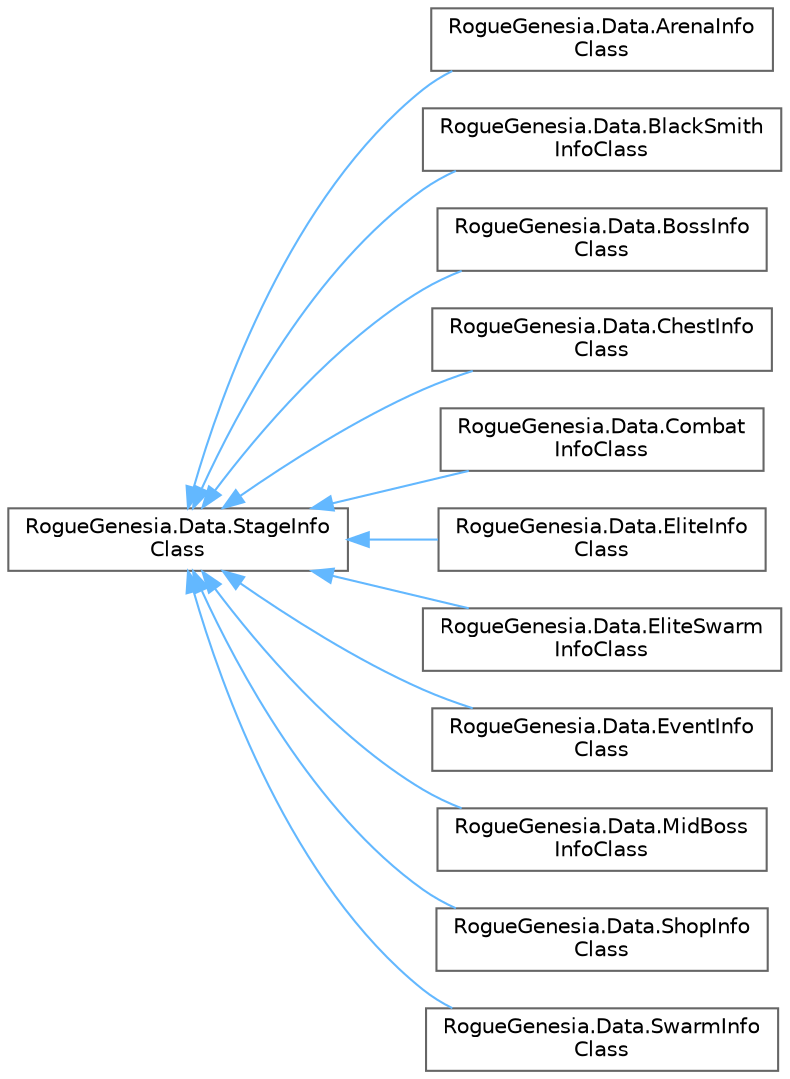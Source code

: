 digraph "Graphical Class Hierarchy"
{
 // LATEX_PDF_SIZE
  bgcolor="transparent";
  edge [fontname=Helvetica,fontsize=10,labelfontname=Helvetica,labelfontsize=10];
  node [fontname=Helvetica,fontsize=10,shape=box,height=0.2,width=0.4];
  rankdir="LR";
  Node0 [label="RogueGenesia.Data.StageInfo\lClass",height=0.2,width=0.4,color="grey40", fillcolor="white", style="filled",URL="$class_rogue_genesia_1_1_data_1_1_stage_info_class.html",tooltip=" "];
  Node0 -> Node1 [dir="back",color="steelblue1",style="solid"];
  Node1 [label="RogueGenesia.Data.ArenaInfo\lClass",height=0.2,width=0.4,color="grey40", fillcolor="white", style="filled",URL="$class_rogue_genesia_1_1_data_1_1_arena_info_class.html",tooltip=" "];
  Node0 -> Node2 [dir="back",color="steelblue1",style="solid"];
  Node2 [label="RogueGenesia.Data.BlackSmith\lInfoClass",height=0.2,width=0.4,color="grey40", fillcolor="white", style="filled",URL="$class_rogue_genesia_1_1_data_1_1_black_smith_info_class.html",tooltip=" "];
  Node0 -> Node3 [dir="back",color="steelblue1",style="solid"];
  Node3 [label="RogueGenesia.Data.BossInfo\lClass",height=0.2,width=0.4,color="grey40", fillcolor="white", style="filled",URL="$class_rogue_genesia_1_1_data_1_1_boss_info_class.html",tooltip=" "];
  Node0 -> Node4 [dir="back",color="steelblue1",style="solid"];
  Node4 [label="RogueGenesia.Data.ChestInfo\lClass",height=0.2,width=0.4,color="grey40", fillcolor="white", style="filled",URL="$class_rogue_genesia_1_1_data_1_1_chest_info_class.html",tooltip=" "];
  Node0 -> Node5 [dir="back",color="steelblue1",style="solid"];
  Node5 [label="RogueGenesia.Data.Combat\lInfoClass",height=0.2,width=0.4,color="grey40", fillcolor="white", style="filled",URL="$class_rogue_genesia_1_1_data_1_1_combat_info_class.html",tooltip=" "];
  Node0 -> Node6 [dir="back",color="steelblue1",style="solid"];
  Node6 [label="RogueGenesia.Data.EliteInfo\lClass",height=0.2,width=0.4,color="grey40", fillcolor="white", style="filled",URL="$class_rogue_genesia_1_1_data_1_1_elite_info_class.html",tooltip=" "];
  Node0 -> Node7 [dir="back",color="steelblue1",style="solid"];
  Node7 [label="RogueGenesia.Data.EliteSwarm\lInfoClass",height=0.2,width=0.4,color="grey40", fillcolor="white", style="filled",URL="$class_rogue_genesia_1_1_data_1_1_elite_swarm_info_class.html",tooltip=" "];
  Node0 -> Node8 [dir="back",color="steelblue1",style="solid"];
  Node8 [label="RogueGenesia.Data.EventInfo\lClass",height=0.2,width=0.4,color="grey40", fillcolor="white", style="filled",URL="$class_rogue_genesia_1_1_data_1_1_event_info_class.html",tooltip=" "];
  Node0 -> Node9 [dir="back",color="steelblue1",style="solid"];
  Node9 [label="RogueGenesia.Data.MidBoss\lInfoClass",height=0.2,width=0.4,color="grey40", fillcolor="white", style="filled",URL="$class_rogue_genesia_1_1_data_1_1_mid_boss_info_class.html",tooltip=" "];
  Node0 -> Node10 [dir="back",color="steelblue1",style="solid"];
  Node10 [label="RogueGenesia.Data.ShopInfo\lClass",height=0.2,width=0.4,color="grey40", fillcolor="white", style="filled",URL="$class_rogue_genesia_1_1_data_1_1_shop_info_class.html",tooltip=" "];
  Node0 -> Node11 [dir="back",color="steelblue1",style="solid"];
  Node11 [label="RogueGenesia.Data.SwarmInfo\lClass",height=0.2,width=0.4,color="grey40", fillcolor="white", style="filled",URL="$class_rogue_genesia_1_1_data_1_1_swarm_info_class.html",tooltip=" "];
}
